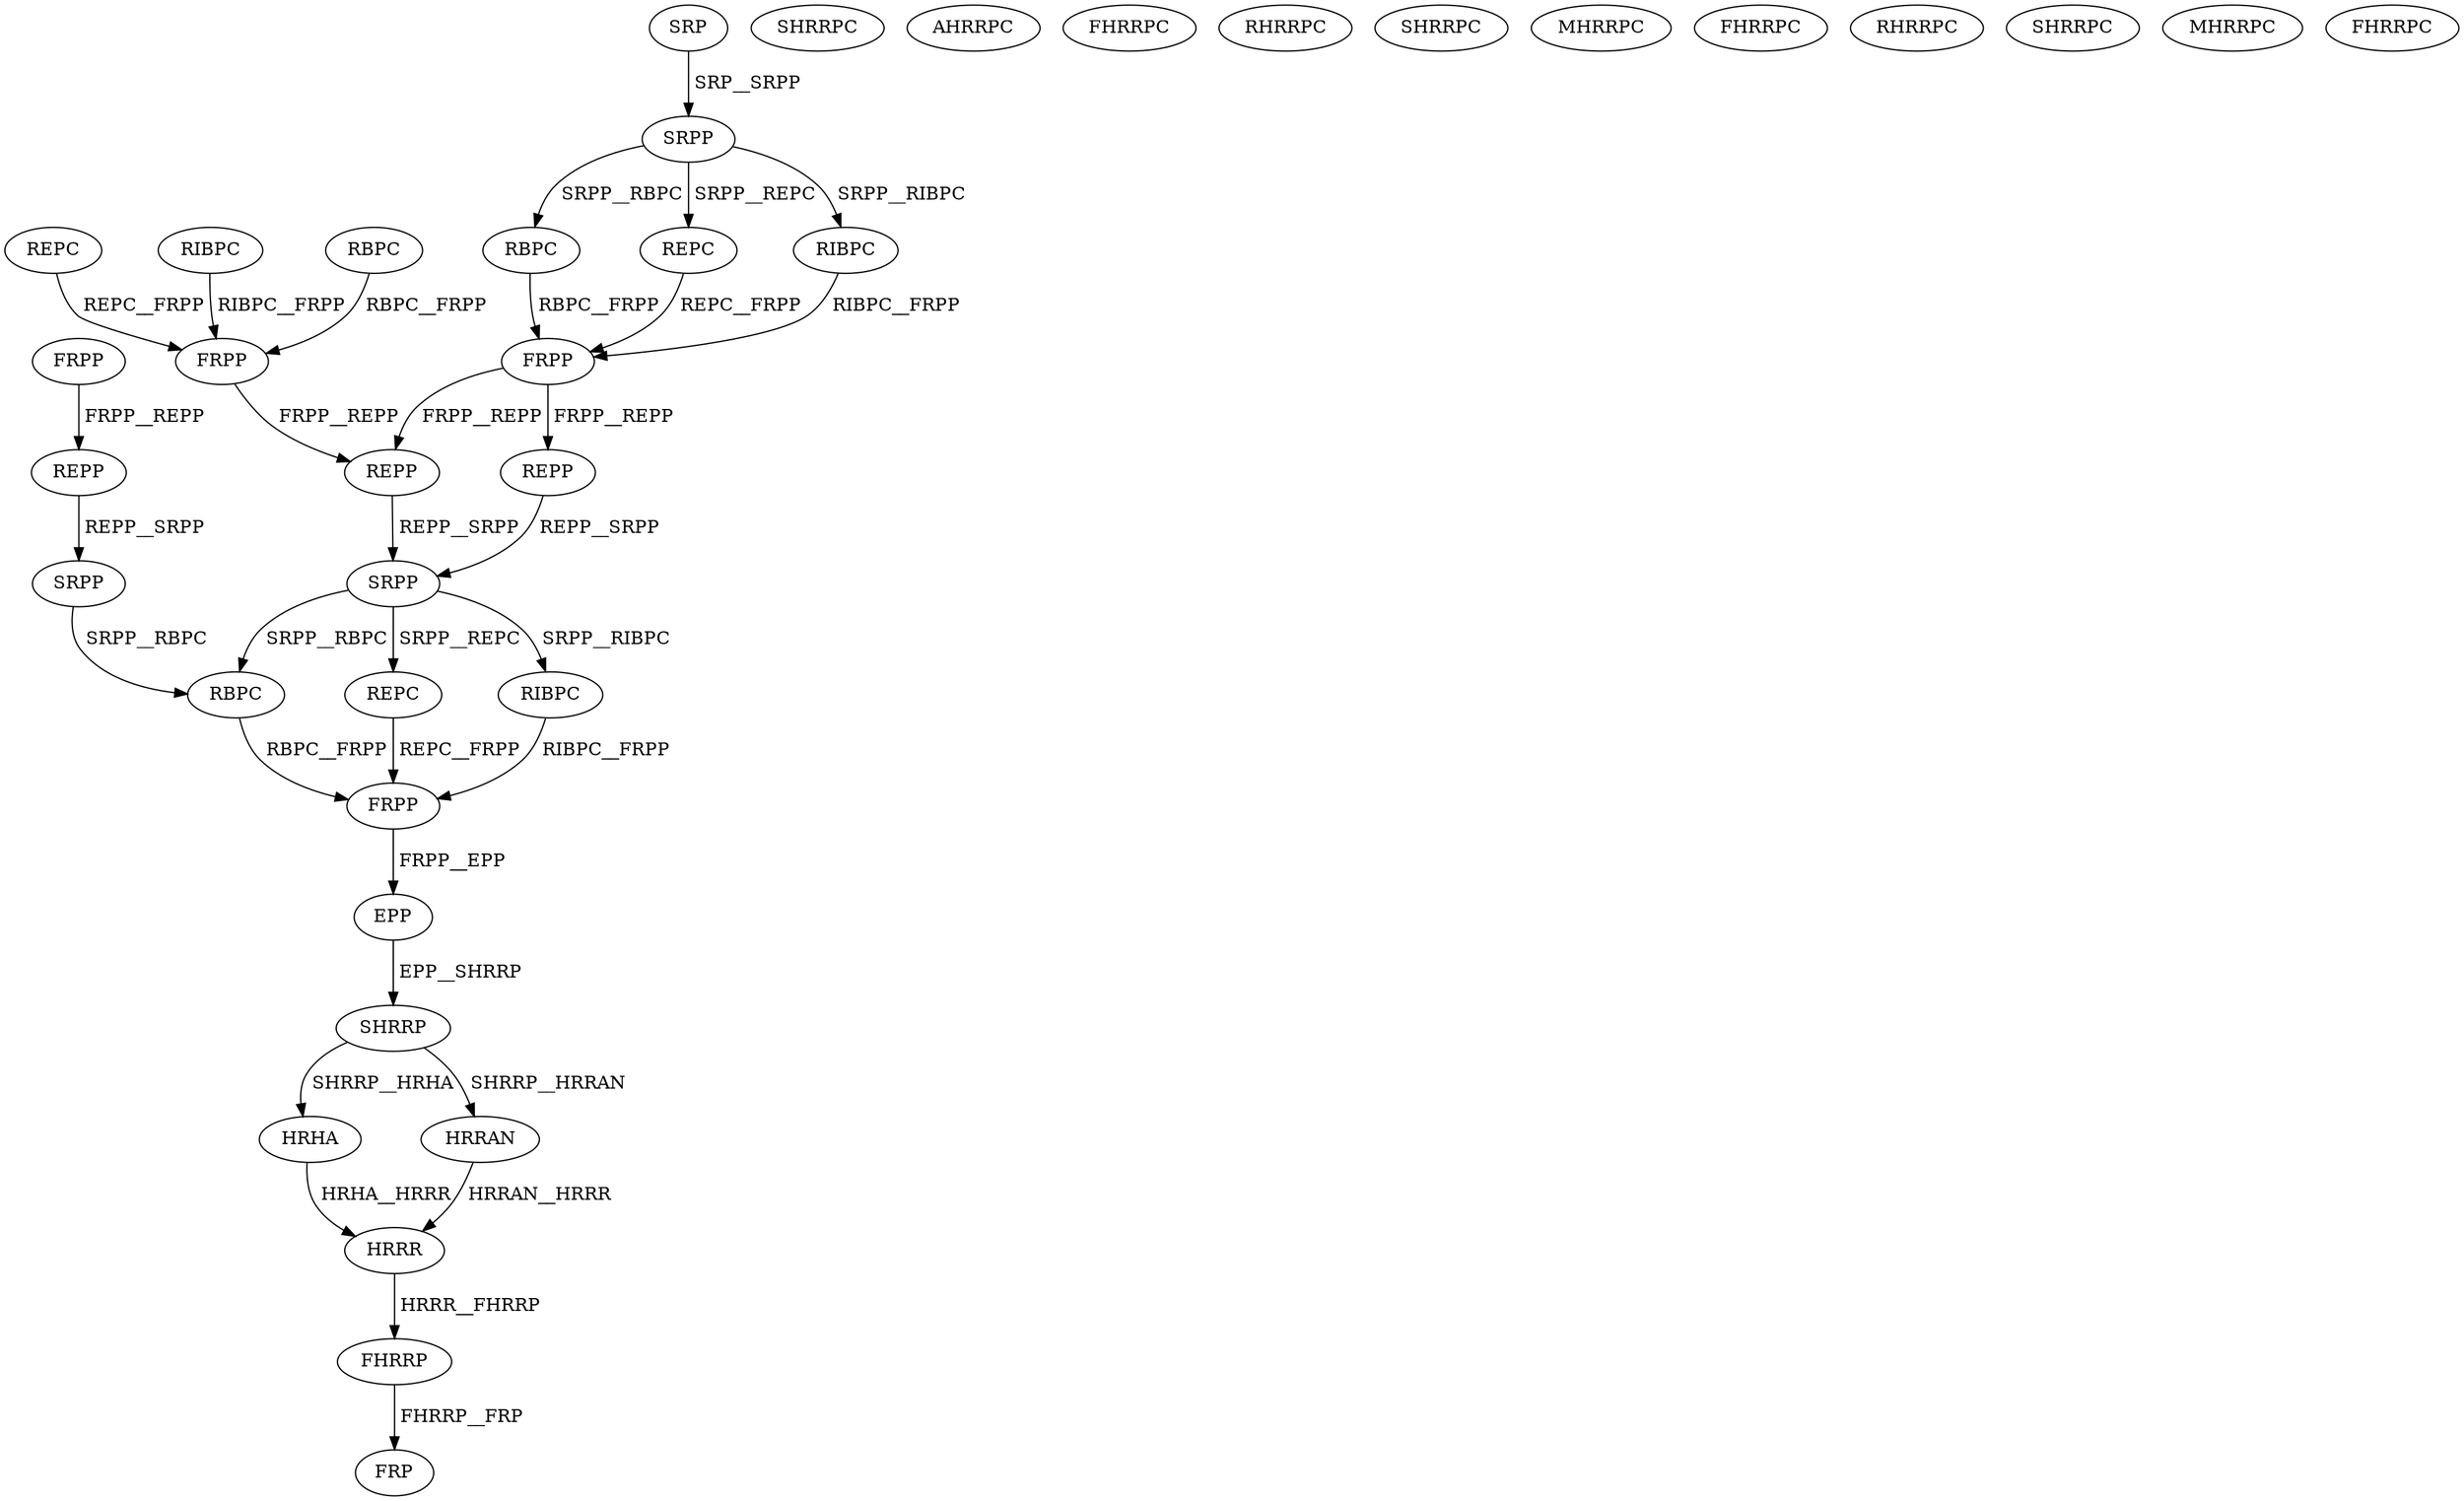 digraph G { 
1 [label="SRP",color=black,fontcolor=black];
2 [label="FRPP",color=black,fontcolor=black];
3 [label="REPC",color=black,fontcolor=black];
4 [label="RIBPC",color=black,fontcolor=black];
5 [label="RBPC",color=black,fontcolor=black];
6 [label="SRPP",color=black,fontcolor=black];
7 [label="REPP",color=black,fontcolor=black];
8 [label="FRPP",color=black,fontcolor=black];
9 [label="RBPC",color=black,fontcolor=black];
10 [label="REPC",color=black,fontcolor=black];
11 [label="RIBPC",color=black,fontcolor=black];
12 [label="FRPP",color=black,fontcolor=black];
13 [label="SRPP",color=black,fontcolor=black];
14 [label="REPP",color=black,fontcolor=black];
15 [label="REPP",color=black,fontcolor=black];
16 [label="SRPP",color=black,fontcolor=black];
17 [label="RBPC",color=black,fontcolor=black];
18 [label="REPC",color=black,fontcolor=black];
19 [label="RIBPC",color=black,fontcolor=black];
20 [label="FRPP",color=black,fontcolor=black];
21 [label="EPP",color=black,fontcolor=black];
22 [label="SHRRP",color=black,fontcolor=black];
23 [label="HRHA",color=black,fontcolor=black];
24 [label="SHRRPC",color=black,fontcolor=black];
25 [label="AHRRPC",color=black,fontcolor=black];
26 [label="HRRAN",color=black,fontcolor=black];
27 [label="FHRRPC",color=black,fontcolor=black];
28 [label="RHRRPC",color=black,fontcolor=black];
29 [label="SHRRPC",color=black,fontcolor=black];
30 [label="MHRRPC",color=black,fontcolor=black];
31 [label="FHRRPC",color=black,fontcolor=black];
32 [label="RHRRPC",color=black,fontcolor=black];
33 [label="SHRRPC",color=black,fontcolor=black];
34 [label="MHRRPC",color=black,fontcolor=black];
35 [label="FHRRPC",color=black,fontcolor=black];
36 [label="HRRR",color=black,fontcolor=black];
37 [label="FHRRP",color=black,fontcolor=black];
38 [label="FRP",color=black,fontcolor=black];
1->6[label=" SRP__SRPP",color=black,fontcolor=black];
2->7[label=" FRPP__REPP",color=black,fontcolor=black];
3->8[label=" REPC__FRPP",color=black,fontcolor=black];
4->8[label=" RIBPC__FRPP",color=black,fontcolor=black];
5->8[label=" RBPC__FRPP",color=black,fontcolor=black];
6->9[label=" SRPP__RBPC",color=black,fontcolor=black];
6->10[label=" SRPP__REPC",color=black,fontcolor=black];
6->11[label=" SRPP__RIBPC",color=black,fontcolor=black];
7->13[label=" REPP__SRPP",color=black,fontcolor=black];
8->14[label=" FRPP__REPP",color=black,fontcolor=black];
9->12[label=" RBPC__FRPP",color=black,fontcolor=black];
10->12[label=" REPC__FRPP",color=black,fontcolor=black];
11->12[label=" RIBPC__FRPP",color=black,fontcolor=black];
12->14[label=" FRPP__REPP",color=black,fontcolor=black];
12->15[label=" FRPP__REPP",color=black,fontcolor=black];
13->17[label=" SRPP__RBPC",color=black,fontcolor=black];
14->16[label=" REPP__SRPP",color=black,fontcolor=black];
15->16[label=" REPP__SRPP",color=black,fontcolor=black];
16->17[label=" SRPP__RBPC",color=black,fontcolor=black];
16->18[label=" SRPP__REPC",color=black,fontcolor=black];
16->19[label=" SRPP__RIBPC",color=black,fontcolor=black];
17->20[label=" RBPC__FRPP",color=black,fontcolor=black];
18->20[label=" REPC__FRPP",color=black,fontcolor=black];
19->20[label=" RIBPC__FRPP",color=black,fontcolor=black];
20->21[label=" FRPP__EPP",color=black,fontcolor=black];
21->22[label=" EPP__SHRRP",color=black,fontcolor=black];
22->23[label=" SHRRP__HRHA",color=black,fontcolor=black];
22->26[label=" SHRRP__HRRAN",color=black,fontcolor=black];
23->36[label=" HRHA__HRRR",color=black,fontcolor=black];
26->36[label=" HRRAN__HRRR",color=black,fontcolor=black];
36->37[label=" HRRR__FHRRP",color=black,fontcolor=black];
37->38[label=" FHRRP__FRP",color=black,fontcolor=black];
}
